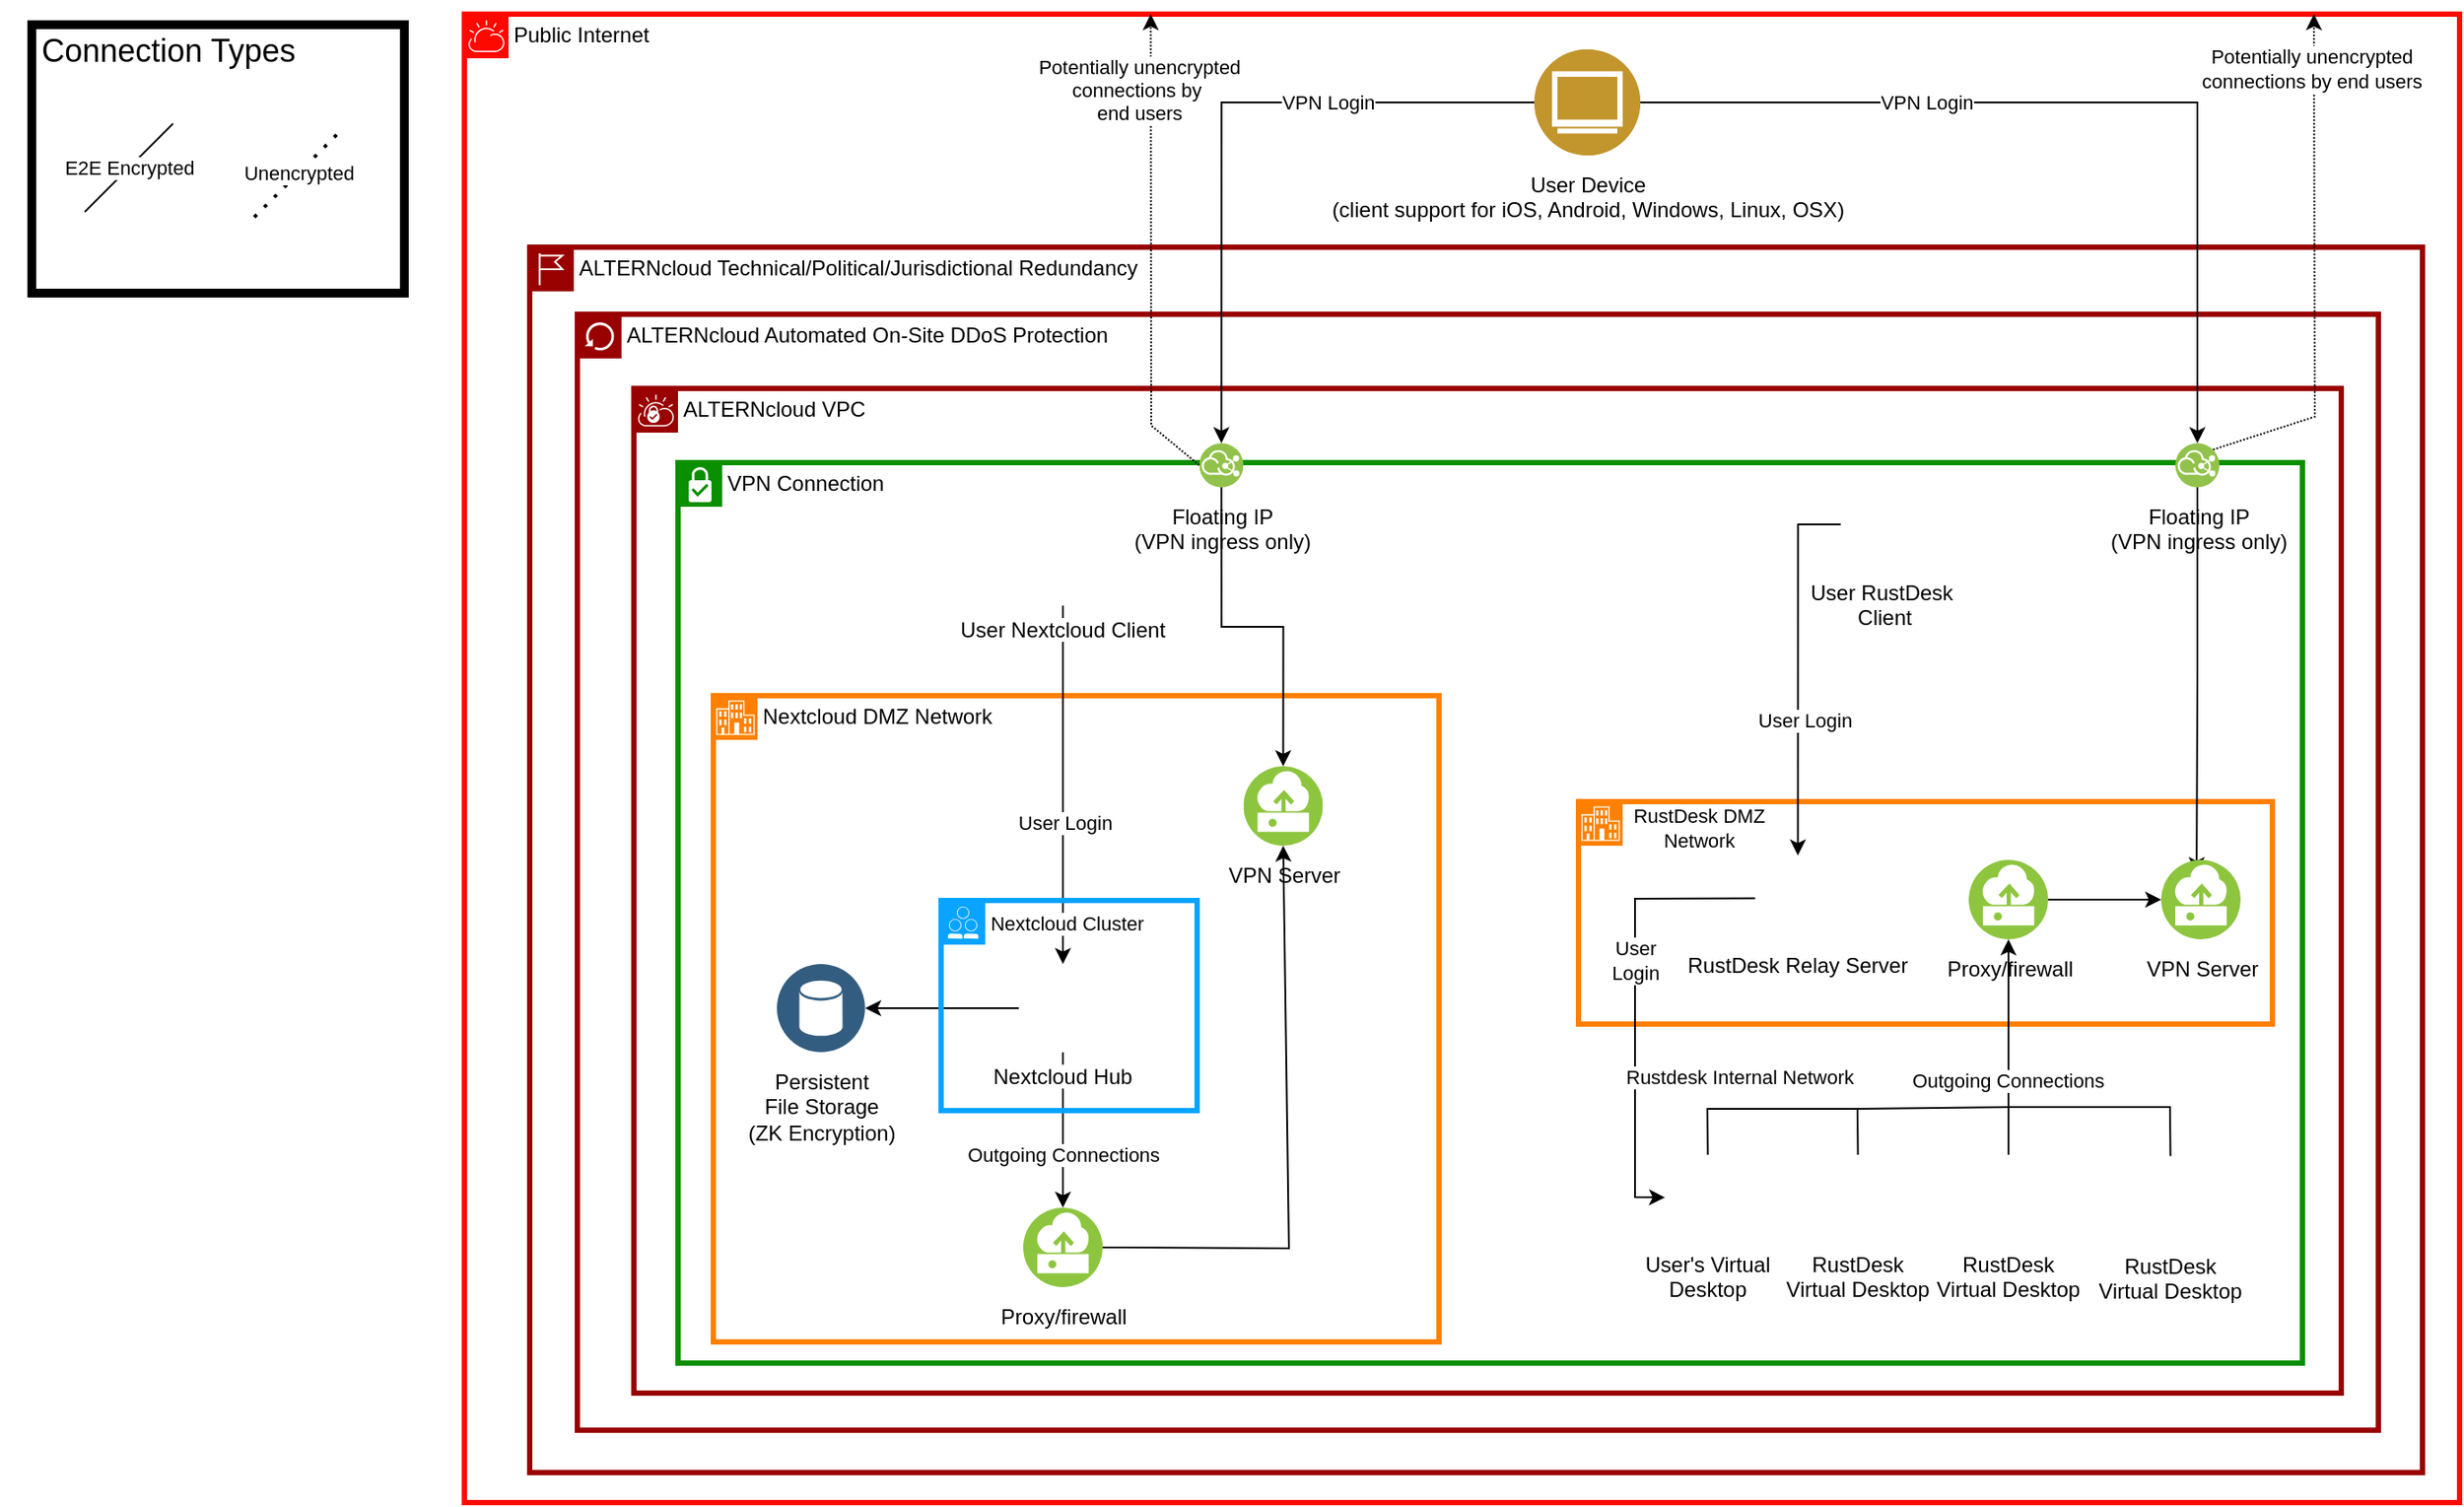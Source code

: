 <mxfile>
    <diagram name="Page-1" id="n5Qb5iA8dRXw3r0Tk5m8">
        <mxGraphModel dx="2607" dy="1158" grid="0" gridSize="10" guides="1" tooltips="1" connect="1" arrows="1" fold="1" page="0" pageScale="1" pageWidth="850" pageHeight="1100" math="0" shadow="0">
            <root>
                <mxCell id="0"/>
                <mxCell id="1" parent="0"/>
                <mxCell id="Xi0OJc3CzYUvT2jzZGl6-115" value="Public Internet" style="shape=mxgraph.ibm.box;prType=cloud;fontStyle=0;verticalAlign=top;align=left;spacingLeft=32;spacingTop=4;fillColor=none;rounded=0;whiteSpace=wrap;html=1;strokeColor=#FF0800;strokeWidth=3;dashed=0;container=1;spacing=-4;collapsible=0;expand=0;recursiveResize=0;" parent="1" vertex="1">
                    <mxGeometry x="-1154" y="-208" width="1130" height="843" as="geometry"/>
                </mxCell>
                <mxCell id="Xi0OJc3CzYUvT2jzZGl6-119" value="" style="group" parent="Xi0OJc3CzYUvT2jzZGl6-115" vertex="1" connectable="0">
                    <mxGeometry x="606" y="20" width="60" height="60" as="geometry"/>
                </mxCell>
                <mxCell id="Zk3EBVXWUtb9SHXZOmo2-37" value="&lt;font&gt;User Device&lt;br&gt;(client support for iOS, Android, Windows, Linux, OSX)&lt;br&gt;&lt;/font&gt;" style="image;aspect=fixed;perimeter=ellipsePerimeter;html=1;align=center;shadow=0;dashed=0;fontColor=default;labelBackgroundColor=none;fontSize=12;spacingTop=3;image=img/lib/ibm/users/device.svg;" parent="Xi0OJc3CzYUvT2jzZGl6-119" vertex="1">
                    <mxGeometry width="60" height="60" as="geometry"/>
                </mxCell>
                <mxCell id="72" value="" style="aspect=fixed;perimeter=ellipsePerimeter;html=1;align=center;shadow=0;dashed=0;fontColor=default;labelBackgroundColor=none;fontSize=12;spacingTop=3;image;image=img/lib/ibm/users/browser.svg;" parent="Xi0OJc3CzYUvT2jzZGl6-119" vertex="1">
                    <mxGeometry width="60" height="60" as="geometry"/>
                </mxCell>
                <mxCell id="Xi0OJc3CzYUvT2jzZGl6-113" value="ALTERNcloud Technical/Political/Jurisdictional Redundancy" style="shape=mxgraph.ibm.box;prType=region;fontStyle=0;verticalAlign=top;align=left;spacingLeft=32;spacingTop=4;fillColor=none;rounded=0;whiteSpace=wrap;html=1;strokeColor=#990000;strokeWidth=3;dashed=0;container=1;spacing=-4;collapsible=0;expand=0;recursiveResize=0;" parent="1" vertex="1">
                    <mxGeometry x="-1117" y="-76" width="1072" height="694" as="geometry"/>
                </mxCell>
                <mxCell id="Xi0OJc3CzYUvT2jzZGl6-114" value="ALTERNcloud Automated On-Site DDoS Protection" style="shape=mxgraph.ibm.box;prType=classic;fontStyle=0;verticalAlign=top;align=left;spacingLeft=32;spacingTop=4;fillColor=none;rounded=0;whiteSpace=wrap;html=1;strokeColor=#990000;strokeWidth=3;dashed=0;container=1;spacing=-4;collapsible=0;expand=0;recursiveResize=0;" parent="Xi0OJc3CzYUvT2jzZGl6-113" vertex="1">
                    <mxGeometry x="27" y="38" width="1020" height="632" as="geometry"/>
                </mxCell>
                <mxCell id="Xi0OJc3CzYUvT2jzZGl6-110" value="ALTERNcloud VPC" style="shape=mxgraph.ibm.box;prType=vpc;fontStyle=0;verticalAlign=top;align=left;spacingLeft=32;spacingTop=4;fillColor=none;rounded=0;whiteSpace=wrap;html=1;strokeColor=#990000;strokeWidth=3;dashed=0;container=1;spacing=-4;collapsible=0;expand=0;recursiveResize=0;" parent="1" vertex="1">
                    <mxGeometry x="-1058" y="4" width="967" height="569" as="geometry"/>
                </mxCell>
                <mxCell id="Xi0OJc3CzYUvT2jzZGl6-103" value="VPN Connection" style="shape=mxgraph.ibm.box;prType=subnet;fontStyle=0;verticalAlign=top;align=left;spacingLeft=32;spacingTop=4;fillColor=none;rounded=0;whiteSpace=wrap;html=1;strokeColor=#0A8F00;strokeWidth=3;dashed=0;container=1;spacing=-4;collapsible=0;expand=0;recursiveResize=0;" parent="1" vertex="1">
                    <mxGeometry x="-1033" y="46" width="920" height="510" as="geometry"/>
                </mxCell>
                <mxCell id="Xi0OJc3CzYUvT2jzZGl6-100" value="" style="shape=mxgraph.ibm.box;prType=enterprise;fontStyle=0;verticalAlign=top;align=left;spacingLeft=32;spacingTop=4;fillColor=none;rounded=0;whiteSpace=wrap;html=1;strokeColor=#FF8000;strokeWidth=3;dashed=0;container=1;spacing=-4;collapsible=0;expand=0;recursiveResize=0;" parent="1" vertex="1">
                    <mxGeometry x="-523" y="238" width="393" height="126" as="geometry"/>
                </mxCell>
                <mxCell id="Xi0OJc3CzYUvT2jzZGl6-96" value="Nextcloud DMZ Network" style="shape=mxgraph.ibm.box;prType=enterprise;fontStyle=0;verticalAlign=top;align=left;spacingLeft=32;spacingTop=4;fillColor=none;rounded=0;whiteSpace=wrap;html=1;strokeColor=#FF8000;strokeWidth=3;dashed=0;container=1;spacing=-4;collapsible=0;expand=0;recursiveResize=0;" parent="1" vertex="1">
                    <mxGeometry x="-1013" y="178" width="411" height="366" as="geometry"/>
                </mxCell>
                <mxCell id="Zk3EBVXWUtb9SHXZOmo2-94" style="edgeStyle=orthogonalEdgeStyle;rounded=0;orthogonalLoop=1;jettySize=auto;html=1;exitX=0.5;exitY=1;exitDx=0;exitDy=0;entryX=0.5;entryY=0;entryDx=0;entryDy=0;" parent="1" source="Zk3EBVXWUtb9SHXZOmo2-38" target="Zk3EBVXWUtb9SHXZOmo2-63" edge="1">
                    <mxGeometry relative="1" as="geometry"/>
                </mxCell>
                <mxCell id="3-xjpAz8GASwxe2ccpQj-71" value="User Login" style="edgeLabel;html=1;align=center;verticalAlign=middle;resizable=0;points=[];" parent="Zk3EBVXWUtb9SHXZOmo2-94" vertex="1" connectable="0">
                    <mxGeometry x="0.205" y="1" relative="1" as="geometry">
                        <mxPoint as="offset"/>
                    </mxGeometry>
                </mxCell>
                <mxCell id="Xi0OJc3CzYUvT2jzZGl6-94" value="Nextcloud Cluster" style="edgeLabel;html=1;align=center;verticalAlign=middle;resizable=0;points=[];" parent="Zk3EBVXWUtb9SHXZOmo2-94" vertex="1" connectable="0">
                    <mxGeometry x="0.766" y="2" relative="1" as="geometry">
                        <mxPoint y="1" as="offset"/>
                    </mxGeometry>
                </mxCell>
                <mxCell id="Zk3EBVXWUtb9SHXZOmo2-36" style="edgeStyle=orthogonalEdgeStyle;rounded=0;orthogonalLoop=1;jettySize=auto;html=1;exitX=0.5;exitY=1;exitDx=0;exitDy=0;entryX=0.446;entryY=0.167;entryDx=0;entryDy=0;entryPerimeter=0;" parent="1" source="Zk3EBVXWUtb9SHXZOmo2-22" target="Zk3EBVXWUtb9SHXZOmo2-10" edge="1">
                    <mxGeometry relative="1" as="geometry"/>
                </mxCell>
                <mxCell id="3-xjpAz8GASwxe2ccpQj-73" style="edgeStyle=orthogonalEdgeStyle;rounded=0;orthogonalLoop=1;jettySize=auto;html=1;exitX=0;exitY=0.5;exitDx=0;exitDy=0;entryX=0.5;entryY=0;entryDx=0;entryDy=0;" parent="1" source="Zk3EBVXWUtb9SHXZOmo2-8" target="Zk3EBVXWUtb9SHXZOmo2-3" edge="1">
                    <mxGeometry relative="1" as="geometry"/>
                </mxCell>
                <mxCell id="3-xjpAz8GASwxe2ccpQj-74" value="User Login" style="edgeLabel;html=1;align=center;verticalAlign=middle;resizable=0;points=[];" parent="3-xjpAz8GASwxe2ccpQj-73" vertex="1" connectable="0">
                    <mxGeometry x="0.277" y="3" relative="1" as="geometry">
                        <mxPoint as="offset"/>
                    </mxGeometry>
                </mxCell>
                <mxCell id="Zk3EBVXWUtb9SHXZOmo2-8" value="User RustDesk &#10;Client&#10;" style="shape=image;verticalLabelPosition=bottom;labelBackgroundColor=default;verticalAlign=top;aspect=fixed;imageAspect=0;image=https://upload.wikimedia.org/wikipedia/commons/thumb/9/96/Rustdesk.svg/1200px-Rustdesk.svg.png;" parent="1" vertex="1">
                    <mxGeometry x="-374.5" y="56" width="50" height="50" as="geometry"/>
                </mxCell>
                <mxCell id="Zk3EBVXWUtb9SHXZOmo2-102" style="edgeStyle=orthogonalEdgeStyle;rounded=0;orthogonalLoop=1;jettySize=auto;html=1;exitX=1;exitY=0.5;exitDx=0;exitDy=0;entryX=0.5;entryY=0;entryDx=0;entryDy=0;" parent="1" source="Zk3EBVXWUtb9SHXZOmo2-37" target="Zk3EBVXWUtb9SHXZOmo2-22" edge="1">
                    <mxGeometry relative="1" as="geometry"/>
                </mxCell>
                <mxCell id="Xi0OJc3CzYUvT2jzZGl6-118" value="VPN Login" style="edgeLabel;html=1;align=center;verticalAlign=middle;resizable=0;points=[];" parent="Zk3EBVXWUtb9SHXZOmo2-102" vertex="1" connectable="0">
                    <mxGeometry x="-0.362" relative="1" as="geometry">
                        <mxPoint as="offset"/>
                    </mxGeometry>
                </mxCell>
                <mxCell id="Zk3EBVXWUtb9SHXZOmo2-38" value="User Nextcloud Client" style="shape=image;verticalLabelPosition=bottom;labelBackgroundColor=default;verticalAlign=top;aspect=fixed;imageAspect=0;image=https://static-00.iconduck.com/assets.00/nextcloud-icon-512x512-quluhp24.png;" parent="1" vertex="1">
                    <mxGeometry x="-840" y="77" width="50" height="50" as="geometry"/>
                </mxCell>
                <mxCell id="71" style="edgeStyle=orthogonalEdgeStyle;html=1;exitX=0.5;exitY=1;exitDx=0;exitDy=0;entryX=0.5;entryY=0;entryDx=0;entryDy=0;fontSize=12;fontColor=#FFFFFF;rounded=0;" parent="1" source="Zk3EBVXWUtb9SHXZOmo2-55" target="Zk3EBVXWUtb9SHXZOmo2-47" edge="1">
                    <mxGeometry relative="1" as="geometry"/>
                </mxCell>
                <mxCell id="54" style="edgeStyle=none;html=1;exitX=0;exitY=0.5;exitDx=0;exitDy=0;entryX=0;entryY=0.5;entryDx=0;entryDy=0;fontSize=12;fontColor=#FFFFFF;rounded=0;" parent="1" source="Zk3EBVXWUtb9SHXZOmo2-3" target="35" edge="1">
                    <mxGeometry relative="1" as="geometry">
                        <Array as="points">
                            <mxPoint x="-491" y="293"/>
                            <mxPoint x="-491" y="462"/>
                        </Array>
                    </mxGeometry>
                </mxCell>
                <mxCell id="Xi0OJc3CzYUvT2jzZGl6-120" value="Rustdesk Internal Network" style="edgeLabel;html=1;align=center;verticalAlign=middle;resizable=0;points=[];" parent="54" vertex="1" connectable="0">
                    <mxGeometry x="0.362" y="1" relative="1" as="geometry">
                        <mxPoint x="58" y="-4" as="offset"/>
                    </mxGeometry>
                </mxCell>
                <mxCell id="Xi0OJc3CzYUvT2jzZGl6-121" value="User&lt;br&gt;Login" style="edgeLabel;html=1;align=center;verticalAlign=middle;resizable=0;points=[];" parent="54" vertex="1" connectable="0">
                    <mxGeometry x="-0.192" relative="1" as="geometry">
                        <mxPoint as="offset"/>
                    </mxGeometry>
                </mxCell>
                <mxCell id="Zk3EBVXWUtb9SHXZOmo2-3" value="RustDesk Relay Server" style="shape=image;verticalLabelPosition=bottom;labelBackgroundColor=default;verticalAlign=top;aspect=fixed;imageAspect=0;image=https://upload.wikimedia.org/wikipedia/commons/thumb/9/96/Rustdesk.svg/1200px-Rustdesk.svg.png;" parent="1" vertex="1">
                    <mxGeometry x="-423" y="268.5" width="48.5" height="48.5" as="geometry"/>
                </mxCell>
                <mxCell id="Zk3EBVXWUtb9SHXZOmo2-47" value="&lt;font&gt;VPN Server&lt;/font&gt;" style="image;aspect=fixed;perimeter=ellipsePerimeter;html=1;align=center;shadow=0;dashed=0;fontColor=default;labelBackgroundColor=none;fontSize=12;spacingTop=3;image=img/lib/ibm/vpc/Instance.svg;" parent="1" vertex="1">
                    <mxGeometry x="-712.75" y="218" width="45" height="45" as="geometry"/>
                </mxCell>
                <mxCell id="Zk3EBVXWUtb9SHXZOmo2-97" style="edgeStyle=orthogonalEdgeStyle;rounded=0;orthogonalLoop=1;jettySize=auto;html=1;exitX=0.5;exitY=1;exitDx=0;exitDy=0;entryX=0.5;entryY=0;entryDx=0;entryDy=0;" parent="1" source="Zk3EBVXWUtb9SHXZOmo2-63" target="Zk3EBVXWUtb9SHXZOmo2-83" edge="1">
                    <mxGeometry relative="1" as="geometry"/>
                </mxCell>
                <mxCell id="Xi0OJc3CzYUvT2jzZGl6-80" value="Outgoing Connections" style="edgeLabel;html=1;align=center;verticalAlign=middle;resizable=0;points=[];" parent="Zk3EBVXWUtb9SHXZOmo2-97" vertex="1" connectable="0">
                    <mxGeometry x="0.364" y="-1" relative="1" as="geometry">
                        <mxPoint x="1" y="-2" as="offset"/>
                    </mxGeometry>
                </mxCell>
                <mxCell id="44" style="edgeStyle=none;html=1;exitX=0;exitY=0.5;exitDx=0;exitDy=0;entryX=1;entryY=0.5;entryDx=0;entryDy=0;fontSize=12;fontColor=#FFFFFF;rounded=0;" parent="1" source="Zk3EBVXWUtb9SHXZOmo2-63" target="21" edge="1">
                    <mxGeometry relative="1" as="geometry"/>
                </mxCell>
                <mxCell id="Zk3EBVXWUtb9SHXZOmo2-63" value="Nextcloud Hub" style="shape=image;verticalLabelPosition=bottom;labelBackgroundColor=default;verticalAlign=top;aspect=fixed;imageAspect=0;image=https://static-00.iconduck.com/assets.00/nextcloud-icon-512x512-quluhp24.png;" parent="1" vertex="1">
                    <mxGeometry x="-840" y="330" width="50" height="50" as="geometry"/>
                </mxCell>
                <mxCell id="22" style="edgeStyle=none;html=1;exitX=1;exitY=0.5;exitDx=0;exitDy=0;entryX=0.5;entryY=1;entryDx=0;entryDy=0;fontColor=#FFFFFF;rounded=0;" parent="1" source="Zk3EBVXWUtb9SHXZOmo2-83" target="Zk3EBVXWUtb9SHXZOmo2-47" edge="1">
                    <mxGeometry relative="1" as="geometry">
                        <Array as="points">
                            <mxPoint x="-687" y="491"/>
                        </Array>
                    </mxGeometry>
                </mxCell>
                <mxCell id="Zk3EBVXWUtb9SHXZOmo2-83" value="&lt;font&gt;Proxy/firewall&lt;/font&gt;" style="image;aspect=fixed;perimeter=ellipsePerimeter;html=1;align=center;shadow=0;dashed=0;fontColor=default;labelBackgroundColor=none;fontSize=12;spacingTop=3;image=img/lib/ibm/vpc/Instance.svg;" parent="1" vertex="1">
                    <mxGeometry x="-837.5" y="468" width="45" height="45" as="geometry"/>
                </mxCell>
                <mxCell id="21" value="&lt;font&gt;Persistent&lt;br&gt;File Storage&lt;br&gt;(ZK Encryption)&lt;br&gt;&lt;/font&gt;" style="aspect=fixed;perimeter=ellipsePerimeter;html=1;align=center;shadow=0;dashed=0;fontColor=default;labelBackgroundColor=none;fontSize=12;spacingTop=3;image;image=img/lib/ibm/data/data_services.svg;" parent="1" vertex="1">
                    <mxGeometry x="-977" y="330" width="50" height="50" as="geometry"/>
                </mxCell>
                <mxCell id="Zk3EBVXWUtb9SHXZOmo2-10" value="&lt;font&gt;VPN Server&lt;/font&gt;" style="image;aspect=fixed;perimeter=ellipsePerimeter;html=1;align=center;shadow=0;dashed=0;fontColor=default;labelBackgroundColor=none;fontSize=12;spacingTop=3;image=img/lib/ibm/vpc/Instance.svg;" parent="1" vertex="1">
                    <mxGeometry x="-193" y="271" width="45" height="45" as="geometry"/>
                </mxCell>
                <mxCell id="13" style="edgeStyle=none;html=1;exitX=1;exitY=0.5;exitDx=0;exitDy=0;entryX=0;entryY=0.5;entryDx=0;entryDy=0;rounded=0;" parent="1" source="Zk3EBVXWUtb9SHXZOmo2-27" target="Zk3EBVXWUtb9SHXZOmo2-10" edge="1">
                    <mxGeometry relative="1" as="geometry"/>
                </mxCell>
                <mxCell id="Zk3EBVXWUtb9SHXZOmo2-27" value="&lt;font&gt;Proxy/firewall&lt;/font&gt;" style="image;aspect=fixed;perimeter=ellipsePerimeter;html=1;align=center;shadow=0;dashed=0;fontColor=default;labelBackgroundColor=none;fontSize=12;spacingTop=3;image=img/lib/ibm/vpc/Instance.svg;" parent="1" vertex="1">
                    <mxGeometry x="-302" y="271" width="45" height="45" as="geometry"/>
                </mxCell>
                <mxCell id="Xi0OJc3CzYUvT2jzZGl6-93" style="edgeStyle=orthogonalEdgeStyle;rounded=0;orthogonalLoop=1;jettySize=auto;html=1;exitX=0.5;exitY=0;exitDx=0;exitDy=0;entryX=0.5;entryY=1;entryDx=0;entryDy=0;" parent="1" source="34" target="Zk3EBVXWUtb9SHXZOmo2-27" edge="1">
                    <mxGeometry relative="1" as="geometry"/>
                </mxCell>
                <mxCell id="Xi0OJc3CzYUvT2jzZGl6-122" value="Outgoing Connections" style="edgeLabel;html=1;align=center;verticalAlign=middle;resizable=0;points=[];" parent="Xi0OJc3CzYUvT2jzZGl6-93" vertex="1" connectable="0">
                    <mxGeometry x="-0.314" y="1" relative="1" as="geometry">
                        <mxPoint as="offset"/>
                    </mxGeometry>
                </mxCell>
                <mxCell id="34" value="RustDesk&#10;Virtual Desktop" style="shape=image;verticalLabelPosition=bottom;labelBackgroundColor=default;verticalAlign=top;aspect=fixed;imageAspect=0;image=https://upload.wikimedia.org/wikipedia/commons/thumb/9/96/Rustdesk.svg/1200px-Rustdesk.svg.png;" parent="1" vertex="1">
                    <mxGeometry x="-303.75" y="438" width="48.5" height="48.5" as="geometry"/>
                </mxCell>
                <mxCell id="Xi0OJc3CzYUvT2jzZGl6-90" style="rounded=0;orthogonalLoop=1;jettySize=auto;html=1;exitX=0.5;exitY=0;exitDx=0;exitDy=0;endArrow=none;endFill=0;" parent="1" source="35" edge="1">
                    <mxGeometry relative="1" as="geometry">
                        <mxPoint x="-365" y="412" as="targetPoint"/>
                        <Array as="points">
                            <mxPoint x="-450" y="412"/>
                        </Array>
                    </mxGeometry>
                </mxCell>
                <mxCell id="35" value="User's Virtual &#10;Desktop" style="shape=image;verticalLabelPosition=bottom;labelBackgroundColor=default;verticalAlign=top;aspect=fixed;imageAspect=0;image=https://upload.wikimedia.org/wikipedia/commons/thumb/9/96/Rustdesk.svg/1200px-Rustdesk.svg.png;" parent="1" vertex="1">
                    <mxGeometry x="-474" y="438" width="48.5" height="48.5" as="geometry"/>
                </mxCell>
                <mxCell id="Xi0OJc3CzYUvT2jzZGl6-88" style="rounded=0;orthogonalLoop=1;jettySize=auto;html=1;exitX=0.5;exitY=0;exitDx=0;exitDy=0;endArrow=none;endFill=0;" parent="1" source="36" edge="1">
                    <mxGeometry relative="1" as="geometry">
                        <mxPoint x="-280" y="411" as="targetPoint"/>
                        <Array as="points">
                            <mxPoint x="-188" y="411"/>
                        </Array>
                    </mxGeometry>
                </mxCell>
                <mxCell id="36" value="RustDesk&#10;Virtual Desktop" style="shape=image;verticalLabelPosition=bottom;labelBackgroundColor=default;verticalAlign=top;aspect=fixed;imageAspect=0;image=https://upload.wikimedia.org/wikipedia/commons/thumb/9/96/Rustdesk.svg/1200px-Rustdesk.svg.png;" parent="1" vertex="1">
                    <mxGeometry x="-212" y="438.75" width="48.5" height="48.5" as="geometry"/>
                </mxCell>
                <mxCell id="Xi0OJc3CzYUvT2jzZGl6-89" style="rounded=0;orthogonalLoop=1;jettySize=auto;html=1;exitX=0.5;exitY=0;exitDx=0;exitDy=0;endArrow=none;endFill=0;" parent="1" source="48" edge="1">
                    <mxGeometry relative="1" as="geometry">
                        <mxPoint x="-279" y="411" as="targetPoint"/>
                        <Array as="points">
                            <mxPoint x="-365" y="412"/>
                        </Array>
                    </mxGeometry>
                </mxCell>
                <mxCell id="48" value="RustDesk&#10;Virtual Desktop" style="shape=image;verticalLabelPosition=bottom;labelBackgroundColor=default;verticalAlign=top;aspect=fixed;imageAspect=0;image=https://upload.wikimedia.org/wikipedia/commons/thumb/9/96/Rustdesk.svg/1200px-Rustdesk.svg.png;" parent="1" vertex="1">
                    <mxGeometry x="-389" y="438" width="48.5" height="48.5" as="geometry"/>
                </mxCell>
                <mxCell id="Xi0OJc3CzYUvT2jzZGl6-123" style="rounded=0;orthogonalLoop=1;jettySize=auto;html=1;exitX=0;exitY=0.5;exitDx=0;exitDy=0;entryX=0.344;entryY=0;entryDx=0;entryDy=0;entryPerimeter=0;dashed=1;dashPattern=1 1;" parent="1" source="Zk3EBVXWUtb9SHXZOmo2-55" target="Xi0OJc3CzYUvT2jzZGl6-115" edge="1">
                    <mxGeometry relative="1" as="geometry">
                        <Array as="points">
                            <mxPoint x="-765" y="25"/>
                        </Array>
                    </mxGeometry>
                </mxCell>
                <mxCell id="Xi0OJc3CzYUvT2jzZGl6-124" value="Potentially unencrypted &lt;br&gt;connections by&amp;nbsp;&lt;br&gt;end users" style="edgeLabel;html=1;align=center;verticalAlign=middle;resizable=0;points=[];" parent="Xi0OJc3CzYUvT2jzZGl6-123" vertex="1" connectable="0">
                    <mxGeometry x="0.467" relative="1" as="geometry">
                        <mxPoint x="-7" y="-29" as="offset"/>
                    </mxGeometry>
                </mxCell>
                <mxCell id="Zk3EBVXWUtb9SHXZOmo2-55" value="&lt;font&gt;Floating IP &lt;br&gt;(VPN ingress only)&lt;/font&gt;" style="image;aspect=fixed;perimeter=ellipsePerimeter;html=1;align=center;shadow=0;dashed=0;fontColor=default;labelBackgroundColor=none;fontSize=12;spacingTop=3;image=img/lib/ibm/vpc/InternetServices2.svg;" parent="1" vertex="1">
                    <mxGeometry x="-737.75" y="35" width="25" height="25" as="geometry"/>
                </mxCell>
                <mxCell id="Xi0OJc3CzYUvT2jzZGl6-92" value="RustDesk DMZ&lt;br&gt;Network" style="edgeLabel;html=1;align=center;verticalAlign=middle;resizable=0;points=[];" parent="1" vertex="1" connectable="0">
                    <mxGeometry x="-454.996" y="252.998" as="geometry"/>
                </mxCell>
                <mxCell id="Xi0OJc3CzYUvT2jzZGl6-99" value="" style="shape=mxgraph.ibm.box;prType=public;fontStyle=0;verticalAlign=top;align=left;spacingLeft=32;spacingTop=4;fillColor=none;rounded=0;whiteSpace=wrap;html=1;strokeColor=#08A4FF;strokeWidth=3;dashed=0;container=1;spacing=-4;collapsible=0;expand=0;recursiveResize=0;" parent="1" vertex="1">
                    <mxGeometry x="-884" y="294" width="145" height="119" as="geometry"/>
                </mxCell>
                <mxCell id="Xi0OJc3CzYUvT2jzZGl6-125" style="rounded=0;orthogonalLoop=1;jettySize=auto;html=1;exitX=1;exitY=0;exitDx=0;exitDy=0;entryX=0.927;entryY=0;entryDx=0;entryDy=0;entryPerimeter=0;dashed=1;dashPattern=1 1;" parent="1" source="Zk3EBVXWUtb9SHXZOmo2-22" target="Xi0OJc3CzYUvT2jzZGl6-115" edge="1">
                    <mxGeometry relative="1" as="geometry">
                        <Array as="points">
                            <mxPoint x="-106" y="20"/>
                        </Array>
                    </mxGeometry>
                </mxCell>
                <mxCell id="Xi0OJc3CzYUvT2jzZGl6-126" value="Potentially unencrypted&lt;br&gt;connections by end users" style="edgeLabel;html=1;align=center;verticalAlign=middle;resizable=0;points=[];" parent="Xi0OJc3CzYUvT2jzZGl6-125" vertex="1" connectable="0">
                    <mxGeometry x="0.785" y="2" relative="1" as="geometry">
                        <mxPoint as="offset"/>
                    </mxGeometry>
                </mxCell>
                <mxCell id="Zk3EBVXWUtb9SHXZOmo2-22" value="&lt;font&gt;Floating IP&lt;br&gt;(VPN ingress only)&lt;/font&gt;" style="image;aspect=fixed;perimeter=ellipsePerimeter;html=1;align=center;shadow=0;dashed=0;fontColor=default;labelBackgroundColor=none;fontSize=12;spacingTop=3;image=img/lib/ibm/vpc/InternetServices2.svg;" parent="1" vertex="1">
                    <mxGeometry x="-185" y="35" width="25" height="25" as="geometry"/>
                </mxCell>
                <mxCell id="Xi0OJc3CzYUvT2jzZGl6-109" value="" style="group" parent="1" vertex="1" connectable="0">
                    <mxGeometry x="-1417" y="-202" width="229" height="152" as="geometry"/>
                </mxCell>
                <mxCell id="Xi0OJc3CzYUvT2jzZGl6-104" value="" style="rounded=0;whiteSpace=wrap;html=1;strokeWidth=5;movable=1;resizable=1;rotatable=1;deletable=1;editable=1;locked=0;connectable=1;" parent="Xi0OJc3CzYUvT2jzZGl6-109" vertex="1">
                    <mxGeometry x="18" width="211" height="152" as="geometry"/>
                </mxCell>
                <mxCell id="Xi0OJc3CzYUvT2jzZGl6-105" value="Connection Types" style="text;html=1;strokeColor=none;fillColor=none;align=center;verticalAlign=middle;whiteSpace=wrap;rounded=0;fontSize=18;movable=1;resizable=1;rotatable=1;deletable=1;editable=1;locked=0;connectable=1;" parent="Xi0OJc3CzYUvT2jzZGl6-109" vertex="1">
                    <mxGeometry width="191" height="30" as="geometry"/>
                </mxCell>
                <mxCell id="Xi0OJc3CzYUvT2jzZGl6-106" value="E2E Encrypted" style="endArrow=none;html=1;rounded=0;endFill=0;movable=1;resizable=1;rotatable=1;deletable=1;editable=1;locked=0;connectable=1;" parent="Xi0OJc3CzYUvT2jzZGl6-109" edge="1">
                    <mxGeometry width="50" height="50" relative="1" as="geometry">
                        <mxPoint x="48" y="106" as="sourcePoint"/>
                        <mxPoint x="98" y="56" as="targetPoint"/>
                    </mxGeometry>
                </mxCell>
                <mxCell id="Xi0OJc3CzYUvT2jzZGl6-108" value="Unencrypted" style="endArrow=none;dashed=1;html=1;dashPattern=1 3;strokeWidth=2;rounded=0;movable=1;resizable=1;rotatable=1;deletable=1;editable=1;locked=0;connectable=1;" parent="Xi0OJc3CzYUvT2jzZGl6-109" edge="1">
                    <mxGeometry width="50" height="50" relative="1" as="geometry">
                        <mxPoint x="144" y="109" as="sourcePoint"/>
                        <mxPoint x="194" y="59" as="targetPoint"/>
                    </mxGeometry>
                </mxCell>
                <mxCell id="Zk3EBVXWUtb9SHXZOmo2-101" style="edgeStyle=orthogonalEdgeStyle;rounded=0;orthogonalLoop=1;jettySize=auto;html=1;exitX=0;exitY=0.5;exitDx=0;exitDy=0;entryX=0.5;entryY=0;entryDx=0;entryDy=0;" parent="1" source="Zk3EBVXWUtb9SHXZOmo2-37" target="Zk3EBVXWUtb9SHXZOmo2-55" edge="1">
                    <mxGeometry relative="1" as="geometry"/>
                </mxCell>
                <mxCell id="Xi0OJc3CzYUvT2jzZGl6-116" value="VPN Login" style="edgeLabel;html=1;align=center;verticalAlign=middle;resizable=0;points=[];" parent="Zk3EBVXWUtb9SHXZOmo2-101" vertex="1" connectable="0">
                    <mxGeometry x="-0.342" y="-2" relative="1" as="geometry">
                        <mxPoint x="5" y="2" as="offset"/>
                    </mxGeometry>
                </mxCell>
            </root>
        </mxGraphModel>
    </diagram>
</mxfile>